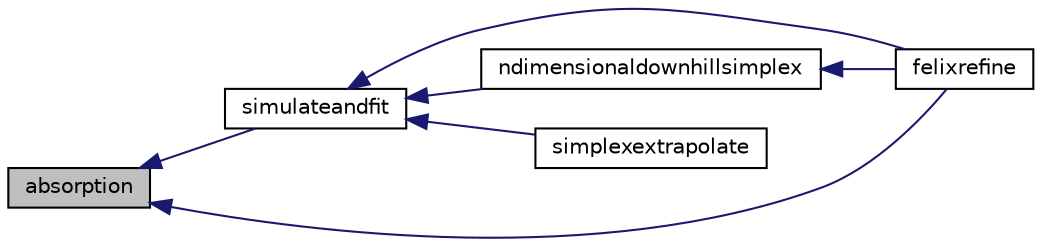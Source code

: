 digraph "absorption"
{
  edge [fontname="Helvetica",fontsize="10",labelfontname="Helvetica",labelfontsize="10"];
  node [fontname="Helvetica",fontsize="10",shape=record];
  rankdir="LR";
  Node1 [label="absorption",height=0.2,width=0.4,color="black", fillcolor="grey75", style="filled", fontcolor="black"];
  Node1 -> Node2 [dir="back",color="midnightblue",fontsize="10",style="solid",fontname="Helvetica"];
  Node2 [label="simulateandfit",height=0.2,width=0.4,color="black", fillcolor="white", style="filled",URL="$felixfunction_8f90.html#adcb9fd1a6de6119cd7591814585634cd"];
  Node2 -> Node3 [dir="back",color="midnightblue",fontsize="10",style="solid",fontname="Helvetica"];
  Node3 [label="felixrefine",height=0.2,width=0.4,color="black", fillcolor="white", style="filled",URL="$felixrefine_8f90.html#aecbf263fc9c06070ed63b7a31c76bbef"];
  Node2 -> Node4 [dir="back",color="midnightblue",fontsize="10",style="solid",fontname="Helvetica"];
  Node4 [label="ndimensionaldownhillsimplex",height=0.2,width=0.4,color="black", fillcolor="white", style="filled",URL="$simplex_8f90.html#a51042de79e202f5b883de0d70b0815dc"];
  Node4 -> Node3 [dir="back",color="midnightblue",fontsize="10",style="solid",fontname="Helvetica"];
  Node2 -> Node5 [dir="back",color="midnightblue",fontsize="10",style="solid",fontname="Helvetica"];
  Node5 [label="simplexextrapolate",height=0.2,width=0.4,color="black", fillcolor="white", style="filled",URL="$simplex_8f90.html#a25ad91b0853caf2e81addb68f144b5a1"];
  Node1 -> Node3 [dir="back",color="midnightblue",fontsize="10",style="solid",fontname="Helvetica"];
}
